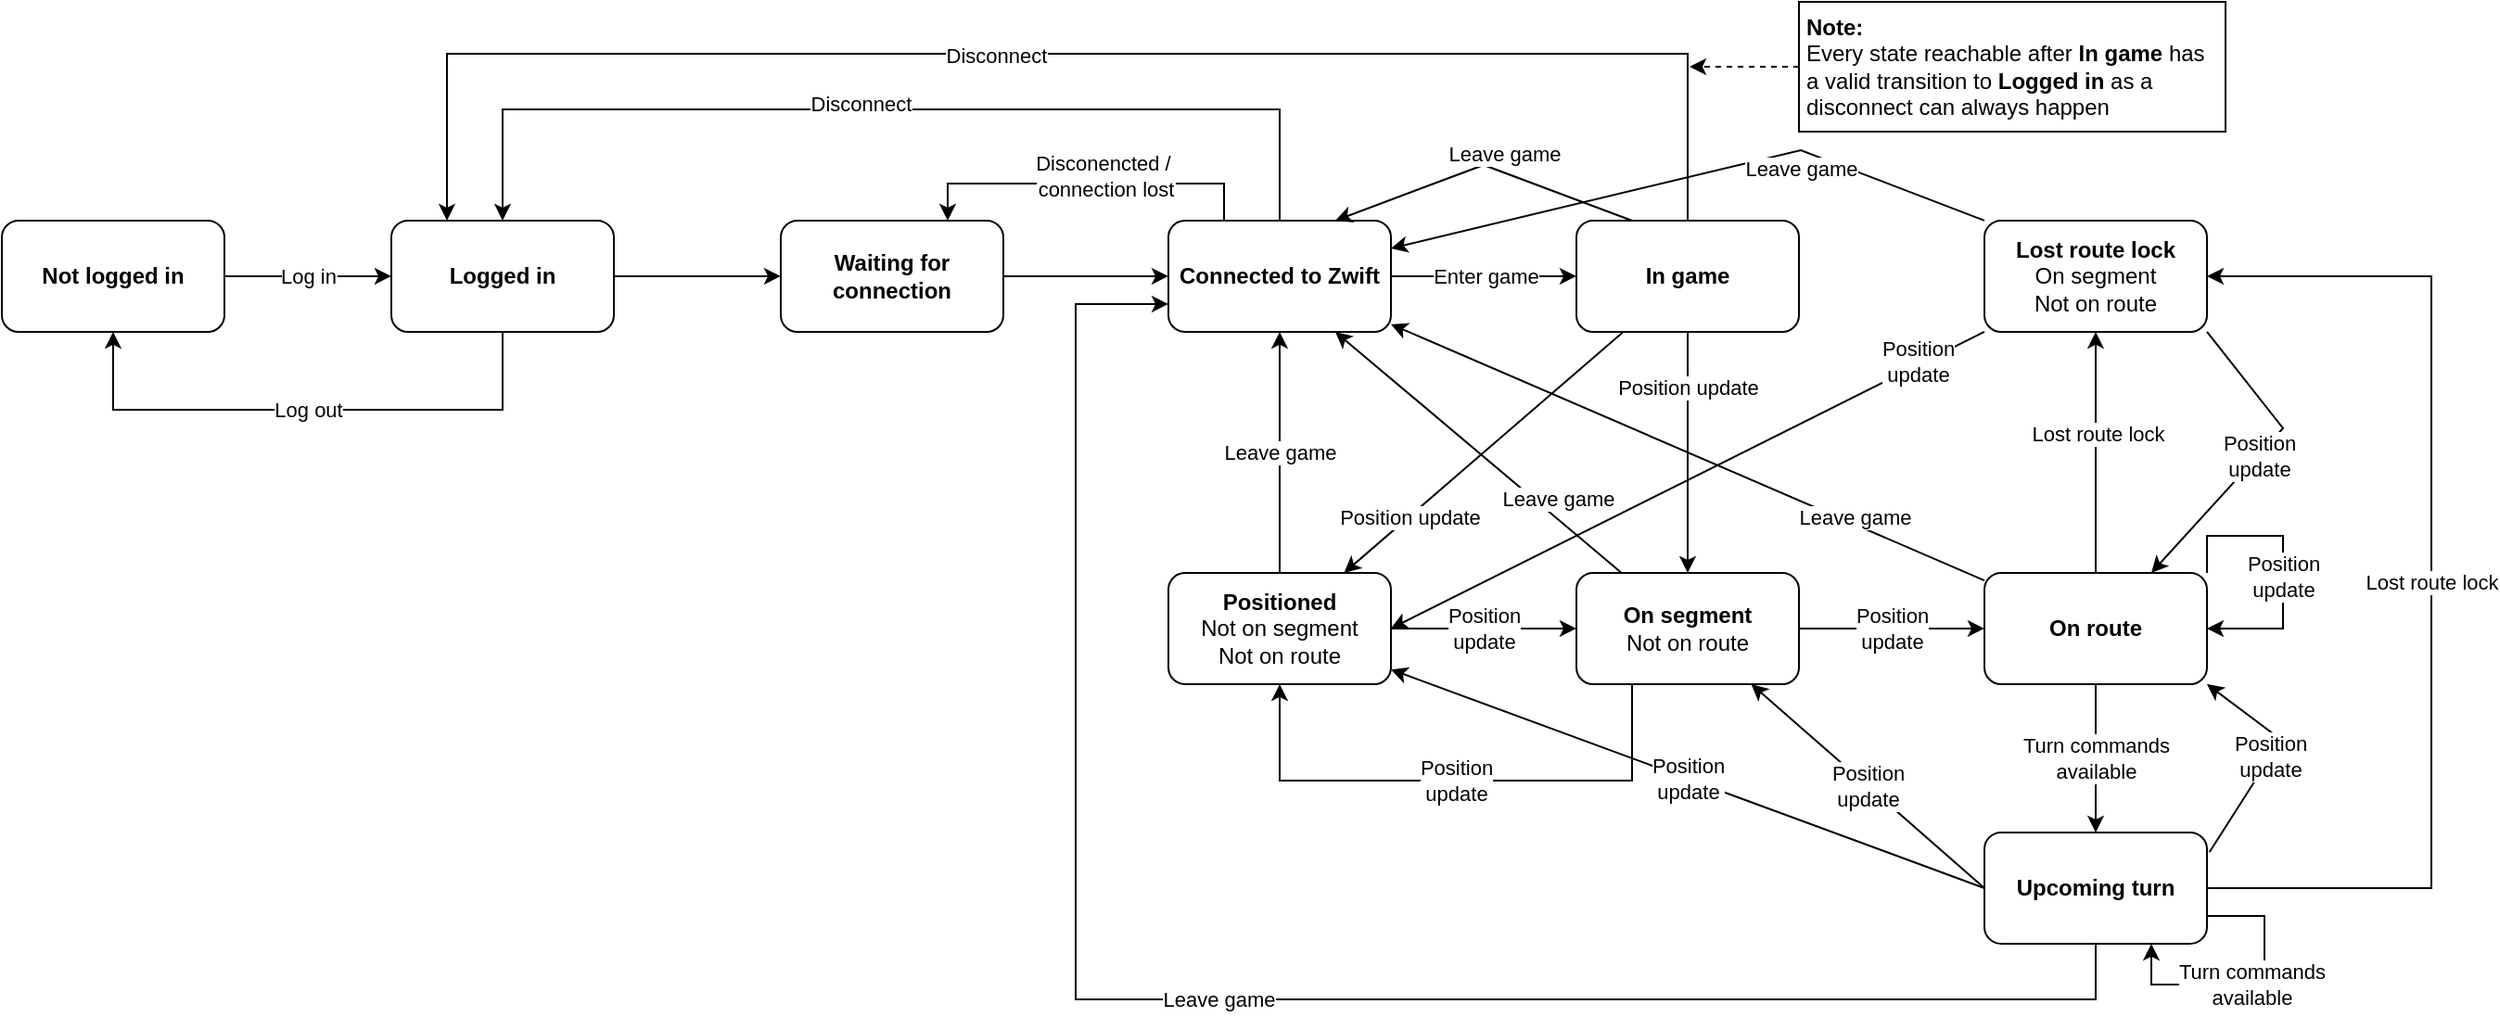 <mxfile version="19.0.3" type="device"><diagram id="C5RBs43oDa-KdzZeNtuy" name="Page-1"><mxGraphModel dx="2581" dy="835" grid="1" gridSize="10" guides="1" tooltips="1" connect="1" arrows="1" fold="1" page="1" pageScale="1" pageWidth="1169" pageHeight="827" math="0" shadow="0"><root><mxCell id="WIyWlLk6GJQsqaUBKTNV-0"/><mxCell id="WIyWlLk6GJQsqaUBKTNV-1" parent="WIyWlLk6GJQsqaUBKTNV-0"/><mxCell id="Bod_nedEWnGyxpAL-ndt-2" value="" style="rounded=0;orthogonalLoop=1;jettySize=auto;html=1;" parent="WIyWlLk6GJQsqaUBKTNV-1" source="Bod_nedEWnGyxpAL-ndt-0" target="Bod_nedEWnGyxpAL-ndt-1" edge="1"><mxGeometry relative="1" as="geometry"/></mxCell><mxCell id="Bod_nedEWnGyxpAL-ndt-3" value="Enter game" style="edgeLabel;html=1;align=center;verticalAlign=middle;resizable=0;points=[];" parent="Bod_nedEWnGyxpAL-ndt-2" vertex="1" connectable="0"><mxGeometry x="0.19" y="1" relative="1" as="geometry"><mxPoint x="-9" y="1" as="offset"/></mxGeometry></mxCell><mxCell id="-JQADVJz2RuWcwb7Fl13-4" style="edgeStyle=orthogonalEdgeStyle;rounded=0;orthogonalLoop=1;jettySize=auto;html=1;entryX=0.5;entryY=0;entryDx=0;entryDy=0;exitX=0.5;exitY=0;exitDx=0;exitDy=0;" parent="WIyWlLk6GJQsqaUBKTNV-1" source="Bod_nedEWnGyxpAL-ndt-0" target="-JQADVJz2RuWcwb7Fl13-0" edge="1"><mxGeometry relative="1" as="geometry"><Array as="points"><mxPoint x="559" y="188"/><mxPoint x="140" y="188"/></Array></mxGeometry></mxCell><mxCell id="-JQADVJz2RuWcwb7Fl13-5" value="Disconnect" style="edgeLabel;html=1;align=center;verticalAlign=middle;resizable=0;points=[];" parent="-JQADVJz2RuWcwb7Fl13-4" vertex="1" connectable="0"><mxGeometry x="0.118" y="-3" relative="1" as="geometry"><mxPoint x="15" as="offset"/></mxGeometry></mxCell><mxCell id="W9LmuWyYllFHpPWeSvBQ-0" style="edgeStyle=orthogonalEdgeStyle;rounded=0;orthogonalLoop=1;jettySize=auto;html=1;exitX=0.25;exitY=0;exitDx=0;exitDy=0;entryX=0.75;entryY=0;entryDx=0;entryDy=0;" parent="WIyWlLk6GJQsqaUBKTNV-1" source="Bod_nedEWnGyxpAL-ndt-0" target="burSMxz0QwFnA5ny8ZeN-0" edge="1"><mxGeometry relative="1" as="geometry"/></mxCell><mxCell id="W9LmuWyYllFHpPWeSvBQ-1" value="Disconencted /&amp;nbsp;&lt;br&gt;connection lost" style="edgeLabel;html=1;align=center;verticalAlign=middle;resizable=0;points=[];" parent="W9LmuWyYllFHpPWeSvBQ-0" vertex="1" connectable="0"><mxGeometry x="-0.104" y="-4" relative="1" as="geometry"><mxPoint as="offset"/></mxGeometry></mxCell><mxCell id="Bod_nedEWnGyxpAL-ndt-0" value="Connected to Zwift" style="rounded=1;whiteSpace=wrap;html=1;fontStyle=1" parent="WIyWlLk6GJQsqaUBKTNV-1" vertex="1"><mxGeometry x="499" y="247.97" width="120" height="60" as="geometry"/></mxCell><mxCell id="Bod_nedEWnGyxpAL-ndt-5" value="Position update" style="rounded=0;orthogonalLoop=1;jettySize=auto;html=1;" parent="WIyWlLk6GJQsqaUBKTNV-1" source="Bod_nedEWnGyxpAL-ndt-1" target="Bod_nedEWnGyxpAL-ndt-4" edge="1"><mxGeometry x="0.534" relative="1" as="geometry"><mxPoint as="offset"/></mxGeometry></mxCell><mxCell id="Bod_nedEWnGyxpAL-ndt-7" value="Position update" style="rounded=0;orthogonalLoop=1;jettySize=auto;html=1;" parent="WIyWlLk6GJQsqaUBKTNV-1" source="Bod_nedEWnGyxpAL-ndt-1" target="Bod_nedEWnGyxpAL-ndt-6" edge="1"><mxGeometry x="-0.538" relative="1" as="geometry"><mxPoint as="offset"/></mxGeometry></mxCell><mxCell id="Bod_nedEWnGyxpAL-ndt-12" value="" style="edgeStyle=none;rounded=0;orthogonalLoop=1;jettySize=auto;html=1;entryX=0.75;entryY=0;entryDx=0;entryDy=0;exitX=0.25;exitY=0;exitDx=0;exitDy=0;" parent="WIyWlLk6GJQsqaUBKTNV-1" source="Bod_nedEWnGyxpAL-ndt-1" target="Bod_nedEWnGyxpAL-ndt-0" edge="1"><mxGeometry relative="1" as="geometry"><Array as="points"><mxPoint x="669" y="217.97"/></Array></mxGeometry></mxCell><mxCell id="Bod_nedEWnGyxpAL-ndt-13" value="Leave game" style="edgeLabel;html=1;align=center;verticalAlign=middle;resizable=0;points=[];" parent="Bod_nedEWnGyxpAL-ndt-12" vertex="1" connectable="0"><mxGeometry x="-0.129" y="-1" relative="1" as="geometry"><mxPoint y="-9" as="offset"/></mxGeometry></mxCell><mxCell id="-JQADVJz2RuWcwb7Fl13-8" style="edgeStyle=orthogonalEdgeStyle;rounded=0;orthogonalLoop=1;jettySize=auto;html=1;entryX=0.25;entryY=0;entryDx=0;entryDy=0;exitX=0.5;exitY=0;exitDx=0;exitDy=0;" parent="WIyWlLk6GJQsqaUBKTNV-1" source="Bod_nedEWnGyxpAL-ndt-1" target="-JQADVJz2RuWcwb7Fl13-0" edge="1"><mxGeometry relative="1" as="geometry"><Array as="points"><mxPoint x="779" y="158"/><mxPoint x="110" y="158"/></Array></mxGeometry></mxCell><mxCell id="-JQADVJz2RuWcwb7Fl13-9" value="Disconnect" style="edgeLabel;html=1;align=center;verticalAlign=middle;resizable=0;points=[];" parent="-JQADVJz2RuWcwb7Fl13-8" vertex="1" connectable="0"><mxGeometry x="0.091" y="1" relative="1" as="geometry"><mxPoint as="offset"/></mxGeometry></mxCell><mxCell id="Bod_nedEWnGyxpAL-ndt-1" value="&lt;b&gt;In game&lt;/b&gt;" style="whiteSpace=wrap;html=1;rounded=1;" parent="WIyWlLk6GJQsqaUBKTNV-1" vertex="1"><mxGeometry x="719" y="247.97" width="120" height="60" as="geometry"/></mxCell><mxCell id="-JQADVJz2RuWcwb7Fl13-10" value="Leave game" style="edgeStyle=orthogonalEdgeStyle;rounded=0;orthogonalLoop=1;jettySize=auto;html=1;entryX=0.5;entryY=1;entryDx=0;entryDy=0;" parent="WIyWlLk6GJQsqaUBKTNV-1" source="Bod_nedEWnGyxpAL-ndt-4" target="Bod_nedEWnGyxpAL-ndt-0" edge="1"><mxGeometry relative="1" as="geometry"/></mxCell><mxCell id="i-vlNxkMuDiNBu07UVKn-1" value="Position&lt;br&gt;update" style="edgeStyle=orthogonalEdgeStyle;rounded=0;orthogonalLoop=1;jettySize=auto;html=1;entryX=0;entryY=0.5;entryDx=0;entryDy=0;" edge="1" parent="WIyWlLk6GJQsqaUBKTNV-1" source="Bod_nedEWnGyxpAL-ndt-4" target="Bod_nedEWnGyxpAL-ndt-6"><mxGeometry relative="1" as="geometry"/></mxCell><mxCell id="Bod_nedEWnGyxpAL-ndt-4" value="&lt;b&gt;Positioned&lt;/b&gt;&lt;br&gt;Not on segment&lt;br&gt;Not on route" style="whiteSpace=wrap;html=1;rounded=1;" parent="WIyWlLk6GJQsqaUBKTNV-1" vertex="1"><mxGeometry x="499" y="437.97" width="120" height="60" as="geometry"/></mxCell><mxCell id="-JQADVJz2RuWcwb7Fl13-11" value="Leave game" style="rounded=0;orthogonalLoop=1;jettySize=auto;html=1;entryX=0.75;entryY=1;entryDx=0;entryDy=0;" parent="WIyWlLk6GJQsqaUBKTNV-1" source="Bod_nedEWnGyxpAL-ndt-6" target="Bod_nedEWnGyxpAL-ndt-0" edge="1"><mxGeometry x="-0.484" y="-8" relative="1" as="geometry"><mxPoint as="offset"/></mxGeometry></mxCell><mxCell id="i-vlNxkMuDiNBu07UVKn-0" value="Position&lt;br&gt;update" style="edgeStyle=orthogonalEdgeStyle;rounded=0;orthogonalLoop=1;jettySize=auto;html=1;entryX=0;entryY=0.5;entryDx=0;entryDy=0;" edge="1" parent="WIyWlLk6GJQsqaUBKTNV-1" source="Bod_nedEWnGyxpAL-ndt-6" target="Bod_nedEWnGyxpAL-ndt-8"><mxGeometry relative="1" as="geometry"/></mxCell><mxCell id="i-vlNxkMuDiNBu07UVKn-3" value="Position&lt;br&gt;update" style="edgeStyle=orthogonalEdgeStyle;rounded=0;orthogonalLoop=1;jettySize=auto;html=1;entryX=0.5;entryY=1;entryDx=0;entryDy=0;elbow=vertical;exitX=0.25;exitY=1;exitDx=0;exitDy=0;" edge="1" parent="WIyWlLk6GJQsqaUBKTNV-1" source="Bod_nedEWnGyxpAL-ndt-6" target="Bod_nedEWnGyxpAL-ndt-4"><mxGeometry relative="1" as="geometry"><Array as="points"><mxPoint x="749" y="550"/><mxPoint x="559" y="550"/></Array></mxGeometry></mxCell><mxCell id="Bod_nedEWnGyxpAL-ndt-6" value="&lt;b&gt;On segment&lt;/b&gt;&lt;br&gt;Not on route" style="whiteSpace=wrap;html=1;rounded=1;" parent="WIyWlLk6GJQsqaUBKTNV-1" vertex="1"><mxGeometry x="719" y="437.97" width="120" height="60" as="geometry"/></mxCell><mxCell id="-JQADVJz2RuWcwb7Fl13-12" value="Leave game" style="edgeStyle=none;rounded=0;orthogonalLoop=1;jettySize=auto;html=1;" parent="WIyWlLk6GJQsqaUBKTNV-1" source="Bod_nedEWnGyxpAL-ndt-8" target="Bod_nedEWnGyxpAL-ndt-0" edge="1"><mxGeometry x="-0.554" y="-4" relative="1" as="geometry"><mxPoint as="offset"/></mxGeometry></mxCell><mxCell id="-JQADVJz2RuWcwb7Fl13-14" value="Turn commands&lt;br&gt;available" style="edgeStyle=none;rounded=0;orthogonalLoop=1;jettySize=auto;html=1;" parent="WIyWlLk6GJQsqaUBKTNV-1" source="Bod_nedEWnGyxpAL-ndt-8" target="-JQADVJz2RuWcwb7Fl13-13" edge="1"><mxGeometry relative="1" as="geometry"/></mxCell><mxCell id="Uo25sBV2xo-S6qeaB_Tr-1" style="edgeStyle=orthogonalEdgeStyle;rounded=0;orthogonalLoop=1;jettySize=auto;html=1;" parent="WIyWlLk6GJQsqaUBKTNV-1" source="Bod_nedEWnGyxpAL-ndt-8" target="Uo25sBV2xo-S6qeaB_Tr-0" edge="1"><mxGeometry relative="1" as="geometry"/></mxCell><mxCell id="Uo25sBV2xo-S6qeaB_Tr-2" value="Lost route lock" style="edgeLabel;html=1;align=center;verticalAlign=middle;resizable=0;points=[];" parent="Uo25sBV2xo-S6qeaB_Tr-1" vertex="1" connectable="0"><mxGeometry x="0.162" y="-1" relative="1" as="geometry"><mxPoint as="offset"/></mxGeometry></mxCell><mxCell id="Bod_nedEWnGyxpAL-ndt-8" value="&lt;b&gt;On route&lt;br&gt;&lt;/b&gt;" style="whiteSpace=wrap;html=1;rounded=1;" parent="WIyWlLk6GJQsqaUBKTNV-1" vertex="1"><mxGeometry x="939" y="437.97" width="120" height="60" as="geometry"/></mxCell><mxCell id="burSMxz0QwFnA5ny8ZeN-3" style="edgeStyle=orthogonalEdgeStyle;rounded=0;orthogonalLoop=1;jettySize=auto;html=1;entryX=0;entryY=0.5;entryDx=0;entryDy=0;" parent="WIyWlLk6GJQsqaUBKTNV-1" source="-JQADVJz2RuWcwb7Fl13-0" target="burSMxz0QwFnA5ny8ZeN-0" edge="1"><mxGeometry relative="1" as="geometry"/></mxCell><mxCell id="burSMxz0QwFnA5ny8ZeN-4" value="Log out" style="edgeStyle=orthogonalEdgeStyle;rounded=0;orthogonalLoop=1;jettySize=auto;html=1;entryX=0.5;entryY=1;entryDx=0;entryDy=0;exitX=0.5;exitY=1;exitDx=0;exitDy=0;" parent="WIyWlLk6GJQsqaUBKTNV-1" source="-JQADVJz2RuWcwb7Fl13-0" target="-JQADVJz2RuWcwb7Fl13-2" edge="1"><mxGeometry relative="1" as="geometry"><Array as="points"><mxPoint x="110" y="350"/><mxPoint x="-100" y="350"/></Array></mxGeometry></mxCell><mxCell id="-JQADVJz2RuWcwb7Fl13-0" value="Logged in" style="rounded=1;whiteSpace=wrap;html=1;fontStyle=1" parent="WIyWlLk6GJQsqaUBKTNV-1" vertex="1"><mxGeometry x="80" y="247.97" width="120" height="60" as="geometry"/></mxCell><mxCell id="-JQADVJz2RuWcwb7Fl13-3" value="Log in" style="edgeStyle=orthogonalEdgeStyle;rounded=0;orthogonalLoop=1;jettySize=auto;html=1;" parent="WIyWlLk6GJQsqaUBKTNV-1" source="-JQADVJz2RuWcwb7Fl13-2" target="-JQADVJz2RuWcwb7Fl13-0" edge="1"><mxGeometry relative="1" as="geometry"/></mxCell><mxCell id="-JQADVJz2RuWcwb7Fl13-2" value="Not logged in" style="rounded=1;whiteSpace=wrap;html=1;fontStyle=1" parent="WIyWlLk6GJQsqaUBKTNV-1" vertex="1"><mxGeometry x="-130" y="247.97" width="120" height="60" as="geometry"/></mxCell><mxCell id="-JQADVJz2RuWcwb7Fl13-15" value="Position&lt;br&gt;update" style="edgeStyle=none;rounded=0;orthogonalLoop=1;jettySize=auto;html=1;entryX=1;entryY=1;entryDx=0;entryDy=0;exitX=1.011;exitY=0.178;exitDx=0;exitDy=0;exitPerimeter=0;" parent="WIyWlLk6GJQsqaUBKTNV-1" source="-JQADVJz2RuWcwb7Fl13-13" target="Bod_nedEWnGyxpAL-ndt-8" edge="1"><mxGeometry relative="1" as="geometry"><Array as="points"><mxPoint x="1099" y="527.97"/></Array></mxGeometry></mxCell><mxCell id="-JQADVJz2RuWcwb7Fl13-16" value="Position &lt;br&gt;update" style="edgeStyle=none;rounded=0;orthogonalLoop=1;jettySize=auto;html=1;exitX=0;exitY=0.5;exitDx=0;exitDy=0;" parent="WIyWlLk6GJQsqaUBKTNV-1" source="-JQADVJz2RuWcwb7Fl13-13" target="Bod_nedEWnGyxpAL-ndt-6" edge="1"><mxGeometry relative="1" as="geometry"/></mxCell><mxCell id="-JQADVJz2RuWcwb7Fl13-17" value="Position&lt;br&gt;update" style="edgeStyle=none;rounded=0;orthogonalLoop=1;jettySize=auto;html=1;exitX=0;exitY=0.5;exitDx=0;exitDy=0;" parent="WIyWlLk6GJQsqaUBKTNV-1" source="-JQADVJz2RuWcwb7Fl13-13" target="Bod_nedEWnGyxpAL-ndt-4" edge="1"><mxGeometry relative="1" as="geometry"/></mxCell><mxCell id="-JQADVJz2RuWcwb7Fl13-18" value="Leave game" style="edgeStyle=orthogonalEdgeStyle;rounded=0;orthogonalLoop=1;jettySize=auto;html=1;entryX=0;entryY=0.75;entryDx=0;entryDy=0;exitX=0.5;exitY=1;exitDx=0;exitDy=0;" parent="WIyWlLk6GJQsqaUBKTNV-1" source="-JQADVJz2RuWcwb7Fl13-13" target="Bod_nedEWnGyxpAL-ndt-0" edge="1"><mxGeometry relative="1" as="geometry"><Array as="points"><mxPoint x="999" y="667.97"/><mxPoint x="449" y="667.97"/><mxPoint x="449" y="292.97"/></Array></mxGeometry></mxCell><mxCell id="Bka8k8vZ6sgzuYL20Gat-0" value="Lost route lock" style="edgeStyle=orthogonalEdgeStyle;rounded=0;orthogonalLoop=1;jettySize=auto;html=1;" parent="WIyWlLk6GJQsqaUBKTNV-1" source="-JQADVJz2RuWcwb7Fl13-13" target="Uo25sBV2xo-S6qeaB_Tr-0" edge="1"><mxGeometry relative="1" as="geometry"><Array as="points"><mxPoint x="1180" y="608"/><mxPoint x="1180" y="278"/></Array></mxGeometry></mxCell><mxCell id="-JQADVJz2RuWcwb7Fl13-13" value="Upcoming turn" style="whiteSpace=wrap;html=1;rounded=1;fontStyle=1" parent="WIyWlLk6GJQsqaUBKTNV-1" vertex="1"><mxGeometry x="939" y="577.97" width="120" height="60" as="geometry"/></mxCell><mxCell id="-JQADVJz2RuWcwb7Fl13-20" style="edgeStyle=orthogonalEdgeStyle;rounded=0;orthogonalLoop=1;jettySize=auto;html=1;dashed=1;" parent="WIyWlLk6GJQsqaUBKTNV-1" source="-JQADVJz2RuWcwb7Fl13-19" edge="1"><mxGeometry relative="1" as="geometry"><mxPoint x="780" y="165" as="targetPoint"/></mxGeometry></mxCell><mxCell id="-JQADVJz2RuWcwb7Fl13-19" value="Note:&lt;br&gt;&lt;span style=&quot;font-weight: normal&quot;&gt;Every state reachable after &lt;/span&gt;In game &lt;span style=&quot;font-weight: normal&quot;&gt;has a valid transition to &lt;/span&gt;Logged in&lt;span style=&quot;font-weight: normal&quot;&gt;&amp;nbsp;as a disconnect can always happen&lt;/span&gt;" style="text;html=1;align=left;verticalAlign=top;whiteSpace=wrap;rounded=0;fontStyle=1;fillColor=default;strokeColor=default;spacingLeft=2;spacingRight=2;" parent="WIyWlLk6GJQsqaUBKTNV-1" vertex="1"><mxGeometry x="839" y="130" width="230" height="70" as="geometry"/></mxCell><mxCell id="burSMxz0QwFnA5ny8ZeN-2" style="edgeStyle=orthogonalEdgeStyle;rounded=0;orthogonalLoop=1;jettySize=auto;html=1;entryX=0;entryY=0.5;entryDx=0;entryDy=0;" parent="WIyWlLk6GJQsqaUBKTNV-1" source="burSMxz0QwFnA5ny8ZeN-0" target="Bod_nedEWnGyxpAL-ndt-0" edge="1"><mxGeometry relative="1" as="geometry"/></mxCell><mxCell id="burSMxz0QwFnA5ny8ZeN-0" value="Waiting for connection" style="rounded=1;whiteSpace=wrap;html=1;fontStyle=1" parent="WIyWlLk6GJQsqaUBKTNV-1" vertex="1"><mxGeometry x="290" y="247.97" width="120" height="60" as="geometry"/></mxCell><mxCell id="Uo25sBV2xo-S6qeaB_Tr-3" value="Position&lt;br&gt;update" style="rounded=0;orthogonalLoop=1;jettySize=auto;html=1;exitX=1;exitY=1;exitDx=0;exitDy=0;entryX=0.75;entryY=0;entryDx=0;entryDy=0;" parent="WIyWlLk6GJQsqaUBKTNV-1" source="Uo25sBV2xo-S6qeaB_Tr-0" target="Bod_nedEWnGyxpAL-ndt-8" edge="1"><mxGeometry relative="1" as="geometry"><Array as="points"><mxPoint x="1100" y="360"/></Array></mxGeometry></mxCell><mxCell id="Uo25sBV2xo-S6qeaB_Tr-4" style="edgeStyle=none;rounded=0;orthogonalLoop=1;jettySize=auto;html=1;entryX=1;entryY=0.5;entryDx=0;entryDy=0;" parent="WIyWlLk6GJQsqaUBKTNV-1" source="Uo25sBV2xo-S6qeaB_Tr-0" target="Bod_nedEWnGyxpAL-ndt-4" edge="1"><mxGeometry relative="1" as="geometry"/></mxCell><mxCell id="Uo25sBV2xo-S6qeaB_Tr-5" value="Position&lt;br&gt;update" style="edgeLabel;html=1;align=center;verticalAlign=middle;resizable=0;points=[];" parent="Uo25sBV2xo-S6qeaB_Tr-4" vertex="1" connectable="0"><mxGeometry x="-0.775" y="-2" relative="1" as="geometry"><mxPoint as="offset"/></mxGeometry></mxCell><mxCell id="Uo25sBV2xo-S6qeaB_Tr-6" value="Leave game" style="edgeStyle=none;rounded=0;orthogonalLoop=1;jettySize=auto;html=1;exitX=0;exitY=0;exitDx=0;exitDy=0;entryX=1;entryY=0.25;entryDx=0;entryDy=0;" parent="WIyWlLk6GJQsqaUBKTNV-1" source="Uo25sBV2xo-S6qeaB_Tr-0" target="Bod_nedEWnGyxpAL-ndt-0" edge="1"><mxGeometry x="-0.385" y="9" relative="1" as="geometry"><Array as="points"><mxPoint x="840" y="210"/></Array><mxPoint as="offset"/></mxGeometry></mxCell><mxCell id="Uo25sBV2xo-S6qeaB_Tr-0" value="&lt;b&gt;Lost route lock&lt;/b&gt;&lt;br&gt;On segment&lt;br&gt;Not on route" style="whiteSpace=wrap;html=1;rounded=1;" parent="WIyWlLk6GJQsqaUBKTNV-1" vertex="1"><mxGeometry x="939" y="247.97" width="120" height="60" as="geometry"/></mxCell><mxCell id="i-vlNxkMuDiNBu07UVKn-2" value="Position&lt;br&gt;update" style="edgeStyle=orthogonalEdgeStyle;rounded=0;orthogonalLoop=1;jettySize=auto;html=1;entryX=1;entryY=0.5;entryDx=0;entryDy=0;exitX=1;exitY=0;exitDx=0;exitDy=0;elbow=vertical;" edge="1" parent="WIyWlLk6GJQsqaUBKTNV-1" source="Bod_nedEWnGyxpAL-ndt-8" target="Bod_nedEWnGyxpAL-ndt-8"><mxGeometry x="0.091" relative="1" as="geometry"><Array as="points"><mxPoint x="1059" y="418"/><mxPoint x="1100" y="418"/><mxPoint x="1100" y="468"/></Array><mxPoint as="offset"/></mxGeometry></mxCell><mxCell id="i-vlNxkMuDiNBu07UVKn-4" value="Turn commands&lt;br&gt;available" style="edgeStyle=orthogonalEdgeStyle;rounded=0;orthogonalLoop=1;jettySize=auto;html=1;entryX=0.75;entryY=1;entryDx=0;entryDy=0;elbow=vertical;exitX=1;exitY=0.75;exitDx=0;exitDy=0;" edge="1" parent="WIyWlLk6GJQsqaUBKTNV-1" source="-JQADVJz2RuWcwb7Fl13-13" target="-JQADVJz2RuWcwb7Fl13-13"><mxGeometry relative="1" as="geometry"><Array as="points"><mxPoint x="1090" y="623"/><mxPoint x="1090" y="660"/><mxPoint x="1029" y="660"/></Array></mxGeometry></mxCell></root></mxGraphModel></diagram></mxfile>